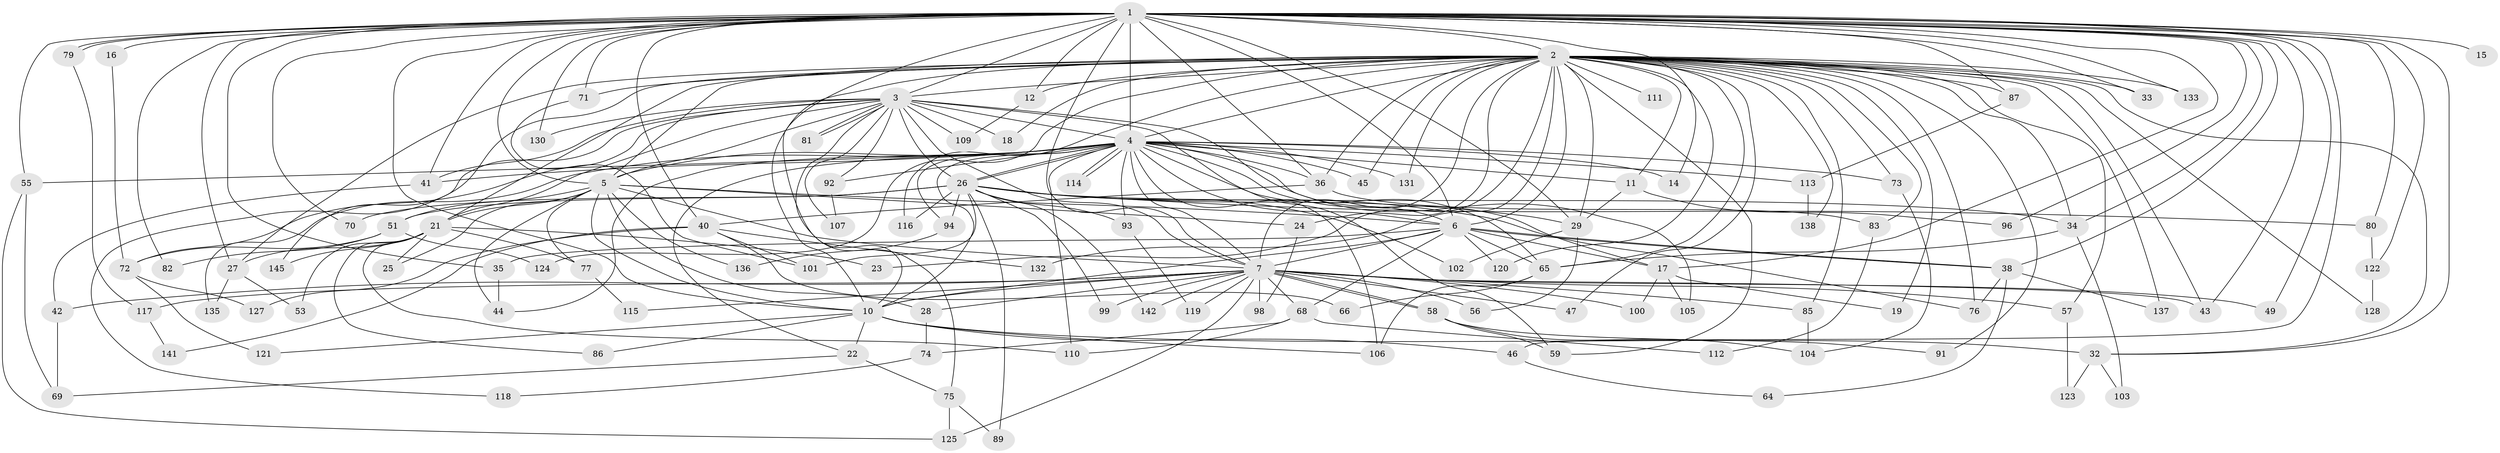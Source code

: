 // original degree distribution, {26: 0.020689655172413793, 38: 0.006896551724137931, 22: 0.006896551724137931, 32: 0.006896551724137931, 17: 0.013793103448275862, 16: 0.006896551724137931, 20: 0.006896551724137931, 15: 0.006896551724137931, 3: 0.30344827586206896, 5: 0.06896551724137931, 2: 0.47586206896551725, 10: 0.006896551724137931, 4: 0.05517241379310345, 6: 0.006896551724137931, 7: 0.006896551724137931}
// Generated by graph-tools (version 1.1) at 2025/41/03/06/25 10:41:41]
// undirected, 114 vertices, 261 edges
graph export_dot {
graph [start="1"]
  node [color=gray90,style=filled];
  1 [super="+9"];
  2 [super="+8"];
  3 [super="+54"];
  4 [super="+31"];
  5 [super="+50"];
  6 [super="+78"];
  7 [super="+13"];
  10 [super="+20"];
  11 [super="+30"];
  12;
  14;
  15;
  16;
  17 [super="+62"];
  18;
  19;
  21 [super="+97"];
  22 [super="+90"];
  23;
  24;
  25;
  26 [super="+144"];
  27 [super="+67"];
  28;
  29 [super="+60"];
  32 [super="+37"];
  33;
  34 [super="+52"];
  35;
  36 [super="+39"];
  38 [super="+61"];
  40 [super="+84"];
  41 [super="+48"];
  42;
  43 [super="+63"];
  44;
  45;
  46;
  47;
  49;
  51;
  53;
  55;
  56;
  57;
  58;
  59 [super="+139"];
  64;
  65 [super="+95"];
  66;
  68;
  69;
  70;
  71;
  72 [super="+108"];
  73 [super="+134"];
  74;
  75;
  76;
  77 [super="+88"];
  79;
  80;
  81;
  82;
  83;
  85;
  86;
  87;
  89;
  91;
  92;
  93;
  94;
  96;
  98;
  99;
  100;
  101 [super="+140"];
  102;
  103;
  104;
  105;
  106 [super="+143"];
  107;
  109;
  110 [super="+129"];
  111;
  112;
  113;
  114;
  115;
  116;
  117;
  118;
  119;
  120;
  121;
  122;
  123;
  124;
  125 [super="+126"];
  127;
  128;
  130;
  131;
  132;
  133;
  135;
  136;
  137;
  138;
  141;
  142;
  145;
  1 -- 2 [weight=4];
  1 -- 3 [weight=2];
  1 -- 4 [weight=2];
  1 -- 5 [weight=2];
  1 -- 6 [weight=2];
  1 -- 7 [weight=2];
  1 -- 10 [weight=2];
  1 -- 12;
  1 -- 14;
  1 -- 15 [weight=2];
  1 -- 16 [weight=2];
  1 -- 41;
  1 -- 49;
  1 -- 55;
  1 -- 71;
  1 -- 79;
  1 -- 79;
  1 -- 80;
  1 -- 87;
  1 -- 96;
  1 -- 122;
  1 -- 133;
  1 -- 70;
  1 -- 130;
  1 -- 75;
  1 -- 82;
  1 -- 32;
  1 -- 33;
  1 -- 34;
  1 -- 35;
  1 -- 36;
  1 -- 38;
  1 -- 40 [weight=2];
  1 -- 43;
  1 -- 46;
  1 -- 17;
  1 -- 29;
  1 -- 27;
  2 -- 3 [weight=2];
  2 -- 4 [weight=3];
  2 -- 5 [weight=2];
  2 -- 6 [weight=2];
  2 -- 7 [weight=3];
  2 -- 10 [weight=2];
  2 -- 11;
  2 -- 18;
  2 -- 19;
  2 -- 21;
  2 -- 24;
  2 -- 27;
  2 -- 33;
  2 -- 34;
  2 -- 43;
  2 -- 45;
  2 -- 57;
  2 -- 59;
  2 -- 65;
  2 -- 76;
  2 -- 83;
  2 -- 85;
  2 -- 87;
  2 -- 111 [weight=2];
  2 -- 116;
  2 -- 120;
  2 -- 124;
  2 -- 128;
  2 -- 131;
  2 -- 132;
  2 -- 133;
  2 -- 137;
  2 -- 138;
  2 -- 71;
  2 -- 73;
  2 -- 12;
  2 -- 145;
  2 -- 23;
  2 -- 91;
  2 -- 29;
  2 -- 47;
  2 -- 32;
  2 -- 36;
  3 -- 4;
  3 -- 5;
  3 -- 6;
  3 -- 7;
  3 -- 10;
  3 -- 18;
  3 -- 21;
  3 -- 59;
  3 -- 72;
  3 -- 81;
  3 -- 81;
  3 -- 92;
  3 -- 107;
  3 -- 109;
  3 -- 118;
  3 -- 130;
  3 -- 26;
  3 -- 41;
  4 -- 5;
  4 -- 6;
  4 -- 7;
  4 -- 10 [weight=2];
  4 -- 11;
  4 -- 14;
  4 -- 17;
  4 -- 22;
  4 -- 26;
  4 -- 26;
  4 -- 36;
  4 -- 44;
  4 -- 45;
  4 -- 55;
  4 -- 73;
  4 -- 92;
  4 -- 93;
  4 -- 94;
  4 -- 105;
  4 -- 106;
  4 -- 110;
  4 -- 114;
  4 -- 114;
  4 -- 135;
  4 -- 113;
  4 -- 131;
  4 -- 41;
  4 -- 65;
  5 -- 6;
  5 -- 7;
  5 -- 10;
  5 -- 24;
  5 -- 25;
  5 -- 28;
  5 -- 51;
  5 -- 77 [weight=2];
  5 -- 21;
  5 -- 136;
  5 -- 44;
  6 -- 7;
  6 -- 10;
  6 -- 17;
  6 -- 35;
  6 -- 38;
  6 -- 38;
  6 -- 68;
  6 -- 120;
  6 -- 65;
  7 -- 10;
  7 -- 42;
  7 -- 47;
  7 -- 49;
  7 -- 56;
  7 -- 57;
  7 -- 58;
  7 -- 58;
  7 -- 68;
  7 -- 98;
  7 -- 99;
  7 -- 100;
  7 -- 115;
  7 -- 119;
  7 -- 142;
  7 -- 117;
  7 -- 85;
  7 -- 28;
  7 -- 125;
  7 -- 43;
  10 -- 22;
  10 -- 32;
  10 -- 46;
  10 -- 106;
  10 -- 121;
  10 -- 86;
  11 -- 96;
  11 -- 29;
  12 -- 109;
  16 -- 72;
  17 -- 19;
  17 -- 100;
  17 -- 105;
  21 -- 23;
  21 -- 25;
  21 -- 27;
  21 -- 53;
  21 -- 77;
  21 -- 86;
  21 -- 145;
  21 -- 110;
  22 -- 75;
  22 -- 69;
  24 -- 98;
  26 -- 29;
  26 -- 51;
  26 -- 70;
  26 -- 80;
  26 -- 89;
  26 -- 93;
  26 -- 94;
  26 -- 99;
  26 -- 101;
  26 -- 102;
  26 -- 116;
  26 -- 142;
  26 -- 76;
  26 -- 34;
  27 -- 53;
  27 -- 135;
  28 -- 74;
  29 -- 56;
  29 -- 102;
  32 -- 103;
  32 -- 123;
  34 -- 103;
  34 -- 65;
  35 -- 44;
  36 -- 40;
  36 -- 83;
  38 -- 137;
  38 -- 64;
  38 -- 76;
  40 -- 66;
  40 -- 127;
  40 -- 132;
  40 -- 141;
  40 -- 101;
  41 -- 42;
  42 -- 69;
  46 -- 64;
  51 -- 82;
  51 -- 124;
  51 -- 72;
  55 -- 69;
  55 -- 125;
  57 -- 123;
  58 -- 91;
  58 -- 104;
  58 -- 59;
  65 -- 66;
  65 -- 106;
  68 -- 74;
  68 -- 110;
  68 -- 112;
  71 -- 101;
  72 -- 121;
  72 -- 127;
  73 -- 104;
  74 -- 118;
  75 -- 89;
  75 -- 125;
  77 -- 115;
  79 -- 117;
  80 -- 122;
  83 -- 112;
  85 -- 104;
  87 -- 113;
  92 -- 107;
  93 -- 119;
  94 -- 136;
  113 -- 138;
  117 -- 141;
  122 -- 128;
}
